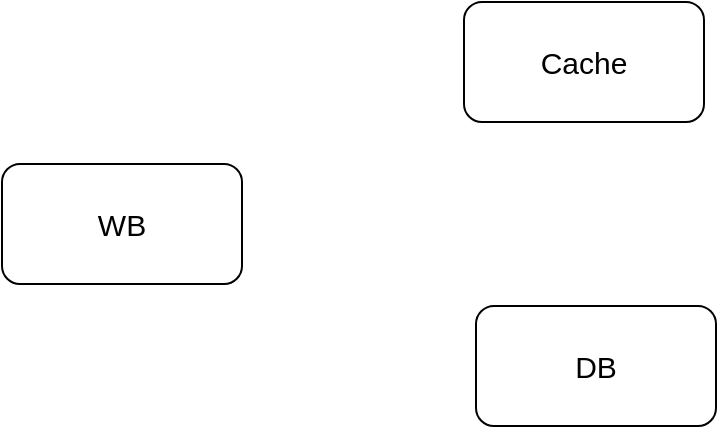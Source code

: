 <mxfile version="14.8.4" type="github">
  <diagram id="p44i9s-TqR73VO7S-0XP" name="第 1 页">
    <mxGraphModel dx="1422" dy="706" grid="0" gridSize="10" guides="1" tooltips="1" connect="1" arrows="1" fold="1" page="1" pageScale="1" pageWidth="827" pageHeight="1169" math="0" shadow="0">
      <root>
        <mxCell id="0" />
        <mxCell id="1" parent="0" />
        <mxCell id="k2if81ZUSYvZczxIBHXx-1" value="WB" style="rounded=1;whiteSpace=wrap;html=1;fontSize=15;" vertex="1" parent="1">
          <mxGeometry x="168" y="283" width="120" height="60" as="geometry" />
        </mxCell>
        <mxCell id="k2if81ZUSYvZczxIBHXx-2" value="Cache" style="rounded=1;whiteSpace=wrap;html=1;fontSize=15;" vertex="1" parent="1">
          <mxGeometry x="399" y="202" width="120" height="60" as="geometry" />
        </mxCell>
        <mxCell id="k2if81ZUSYvZczxIBHXx-3" value="DB" style="rounded=1;whiteSpace=wrap;html=1;fontSize=15;" vertex="1" parent="1">
          <mxGeometry x="405" y="354" width="120" height="60" as="geometry" />
        </mxCell>
      </root>
    </mxGraphModel>
  </diagram>
</mxfile>
